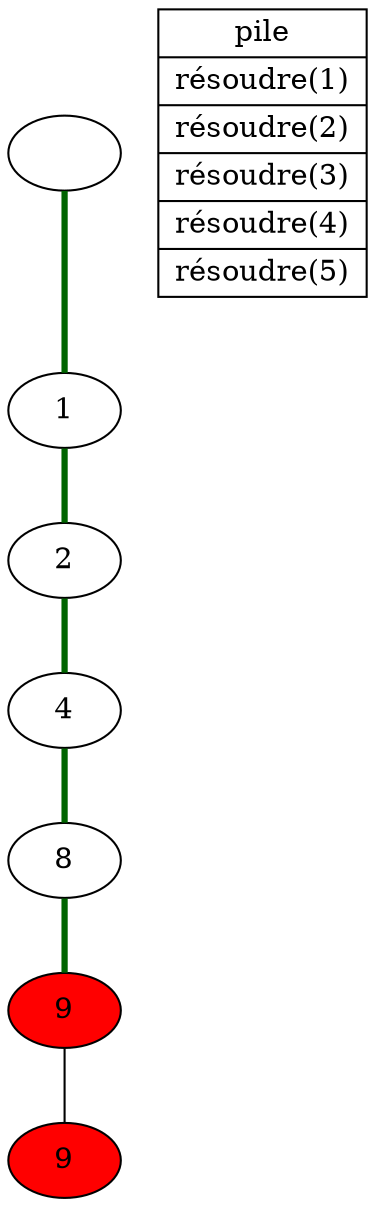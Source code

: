 graph {
  root[label=""];

  node1[label="1"];
  node12[label="2"];
  node124[label="4"];
  node1248[label="8"];
  node12489[label="9",style=filled,fillcolor=red];
  node124899[label="9",style=filled,fillcolor=red];

  root--node1--node12--node124--node1248--node12489[color=darkgreen,penwidth=3.0];

  node12489--node124899;

  stack[shape=record,label="{pile|résoudre(1)|résoudre(2)|résoudre(3)|résoudre(4)|résoudre(5)}"]
}
